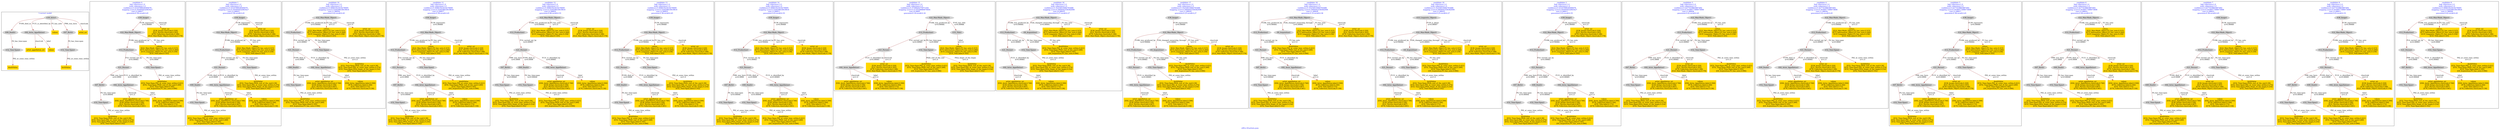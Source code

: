 digraph n0 {
fontcolor="blue"
remincross="true"
label="s09-s-18-artists.json"
subgraph cluster_0 {
label="1-correct model"
n2[style="filled",color="white",fillcolor="lightgray",label="E39_Actor1"];
n3[style="filled",color="white",fillcolor="lightgray",label="E69_Death1"];
n4[style="filled",color="white",fillcolor="lightgray",label="E82_Actor_Appellation1"];
n5[shape="plaintext",style="filled",fillcolor="gold",label="values"];
n6[style="filled",color="white",fillcolor="lightgray",label="E67_Birth1"];
n7[shape="plaintext",style="filled",fillcolor="gold",label="artist_uri"];
n8[style="filled",color="white",fillcolor="lightgray",label="E52_Time-Span1"];
n9[shape="plaintext",style="filled",fillcolor="gold",label="birthValue"];
n10[style="filled",color="white",fillcolor="lightgray",label="E52_Time-Span2"];
n11[shape="plaintext",style="filled",fillcolor="gold",label="deathValue"];
n12[shape="plaintext",style="filled",fillcolor="gold",label="artist_appellation_uri"];
n13[shape="plaintext",style="filled",fillcolor="gold",label="values"];
}
subgraph cluster_1 {
label="candidate 0\nlink coherence:1.0\nnode coherence:1.0\nconfidence:0.4316799628569479\nmapping score:0.505004432063427\ncost:12.99917\n-precision:0.38-recall:0.45"
n15[style="filled",color="white",fillcolor="lightgray",label="E12_Production1"];
n16[style="filled",color="white",fillcolor="lightgray",label="E21_Person1"];
n17[style="filled",color="white",fillcolor="lightgray",label="E52_Time-Span2"];
n18[style="filled",color="white",fillcolor="lightgray",label="E67_Birth1"];
n19[style="filled",color="white",fillcolor="lightgray",label="E82_Actor_Appellation1"];
n20[style="filled",color="white",fillcolor="lightgray",label="E22_Man-Made_Object1"];
n21[style="filled",color="white",fillcolor="lightgray",label="E38_Image1"];
n22[style="filled",color="white",fillcolor="lightgray",label="E52_Time-Span1"];
n23[shape="plaintext",style="filled",fillcolor="gold",label="birthValue\n[E52_Time-Span,P82b_end_of_the_end,0.39]\n[E52_Time-Span,P82_at_some_time_within,0.274]\n[E52_Time-Span,P82a_begin_of_the_begin,0.234]\n[E52_Time-Span,label,0.102]"];
n24[shape="plaintext",style="filled",fillcolor="gold",label="deathValue\n[E52_Time-Span,P82_at_some_time_within,0.421]\n[E52_Time-Span,P82b_end_of_the_end,0.289]\n[E52_Time-Span,label,0.195]\n[E8_Acquisition,P3_has_note,0.096]"];
n25[shape="plaintext",style="filled",fillcolor="gold",label="values\n[E22_Man-Made_Object,P3_has_note,0.315]\n[E73_Information_Object,P3_has_note,0.284]\n[E33_Linguistic_Object,P3_has_note,0.238]\n[E35_Title,label,0.163]"];
n26[shape="plaintext",style="filled",fillcolor="gold",label="artist_appellation_uri\n[E82_Actor_Appellation,classLink,0.746]\n[E38_Image,classLink,0.106]\n[E21_Person,classLink,0.087]\n[E78_Collection,classLink,0.061]"];
n27[shape="plaintext",style="filled",fillcolor="gold",label="values\n[E82_Actor_Appellation,label,0.506]\n[E78_Collection,label,0.184]\n[E35_Title,label,0.172]\n[E78_Collection,classLink,0.138]"];
n28[shape="plaintext",style="filled",fillcolor="gold",label="artist_uri\n[E38_Image,classLink,0.329]\n[E21_Person,classLink,0.305]\n[E78_Collection,classLink,0.188]\n[E22_Man-Made_Object,classLink,0.178]"];
}
subgraph cluster_2 {
label="candidate 1\nlink coherence:1.0\nnode coherence:1.0\nconfidence:0.4316799628569479\nmapping score:0.505004432063427\ncost:12.99923\n-precision:0.38-recall:0.45"
n30[style="filled",color="white",fillcolor="lightgray",label="E12_Production1"];
n31[style="filled",color="white",fillcolor="lightgray",label="E21_Person1"];
n32[style="filled",color="white",fillcolor="lightgray",label="E52_Time-Span2"];
n33[style="filled",color="white",fillcolor="lightgray",label="E69_Death1"];
n34[style="filled",color="white",fillcolor="lightgray",label="E82_Actor_Appellation1"];
n35[style="filled",color="white",fillcolor="lightgray",label="E22_Man-Made_Object1"];
n36[style="filled",color="white",fillcolor="lightgray",label="E38_Image1"];
n37[style="filled",color="white",fillcolor="lightgray",label="E52_Time-Span4"];
n38[shape="plaintext",style="filled",fillcolor="gold",label="deathValue\n[E52_Time-Span,P82_at_some_time_within,0.421]\n[E52_Time-Span,P82b_end_of_the_end,0.289]\n[E52_Time-Span,label,0.195]\n[E8_Acquisition,P3_has_note,0.096]"];
n39[shape="plaintext",style="filled",fillcolor="gold",label="values\n[E22_Man-Made_Object,P3_has_note,0.315]\n[E73_Information_Object,P3_has_note,0.284]\n[E33_Linguistic_Object,P3_has_note,0.238]\n[E35_Title,label,0.163]"];
n40[shape="plaintext",style="filled",fillcolor="gold",label="birthValue\n[E52_Time-Span,P82b_end_of_the_end,0.39]\n[E52_Time-Span,P82_at_some_time_within,0.274]\n[E52_Time-Span,P82a_begin_of_the_begin,0.234]\n[E52_Time-Span,label,0.102]"];
n41[shape="plaintext",style="filled",fillcolor="gold",label="artist_appellation_uri\n[E82_Actor_Appellation,classLink,0.746]\n[E38_Image,classLink,0.106]\n[E21_Person,classLink,0.087]\n[E78_Collection,classLink,0.061]"];
n42[shape="plaintext",style="filled",fillcolor="gold",label="values\n[E82_Actor_Appellation,label,0.506]\n[E78_Collection,label,0.184]\n[E35_Title,label,0.172]\n[E78_Collection,classLink,0.138]"];
n43[shape="plaintext",style="filled",fillcolor="gold",label="artist_uri\n[E38_Image,classLink,0.329]\n[E21_Person,classLink,0.305]\n[E78_Collection,classLink,0.188]\n[E22_Man-Made_Object,classLink,0.178]"];
}
subgraph cluster_3 {
label="candidate 10\nlink coherence:1.0\nnode coherence:1.0\nconfidence:0.40661923419278095\nmapping score:0.524428633619816\ncost:11.99934\n-precision:0.42-recall:0.45"
n45[style="filled",color="white",fillcolor="lightgray",label="E12_Production1"];
n46[style="filled",color="white",fillcolor="lightgray",label="E21_Person1"];
n47[style="filled",color="white",fillcolor="lightgray",label="E52_Time-Span2"];
n48[style="filled",color="white",fillcolor="lightgray",label="E69_Death1"];
n49[style="filled",color="white",fillcolor="lightgray",label="E82_Actor_Appellation1"];
n50[style="filled",color="white",fillcolor="lightgray",label="E22_Man-Made_Object1"];
n51[style="filled",color="white",fillcolor="lightgray",label="E52_Time-Span4"];
n52[shape="plaintext",style="filled",fillcolor="gold",label="deathValue\n[E52_Time-Span,P82_at_some_time_within,0.421]\n[E52_Time-Span,P82b_end_of_the_end,0.289]\n[E52_Time-Span,label,0.195]\n[E8_Acquisition,P3_has_note,0.096]"];
n53[shape="plaintext",style="filled",fillcolor="gold",label="values\n[E22_Man-Made_Object,P3_has_note,0.315]\n[E73_Information_Object,P3_has_note,0.284]\n[E33_Linguistic_Object,P3_has_note,0.238]\n[E35_Title,label,0.163]"];
n54[shape="plaintext",style="filled",fillcolor="gold",label="birthValue\n[E52_Time-Span,P82b_end_of_the_end,0.39]\n[E52_Time-Span,P82_at_some_time_within,0.274]\n[E52_Time-Span,P82a_begin_of_the_begin,0.234]\n[E52_Time-Span,label,0.102]"];
n55[shape="plaintext",style="filled",fillcolor="gold",label="artist_appellation_uri\n[E82_Actor_Appellation,classLink,0.746]\n[E38_Image,classLink,0.106]\n[E21_Person,classLink,0.087]\n[E78_Collection,classLink,0.061]"];
n56[shape="plaintext",style="filled",fillcolor="gold",label="artist_uri\n[E38_Image,classLink,0.329]\n[E21_Person,classLink,0.305]\n[E78_Collection,classLink,0.188]\n[E22_Man-Made_Object,classLink,0.178]"];
n57[shape="plaintext",style="filled",fillcolor="gold",label="values\n[E82_Actor_Appellation,label,0.506]\n[E78_Collection,label,0.184]\n[E35_Title,label,0.172]\n[E78_Collection,classLink,0.138]"];
}
subgraph cluster_4 {
label="candidate 11\nlink coherence:1.0\nnode coherence:1.0\nconfidence:0.40661923419278095\nmapping score:0.524428633619816\ncost:12.99917\n-precision:0.38-recall:0.45"
n59[style="filled",color="white",fillcolor="lightgray",label="E12_Production1"];
n60[style="filled",color="white",fillcolor="lightgray",label="E21_Person1"];
n61[style="filled",color="white",fillcolor="lightgray",label="E52_Time-Span2"];
n62[style="filled",color="white",fillcolor="lightgray",label="E67_Birth1"];
n63[style="filled",color="white",fillcolor="lightgray",label="E82_Actor_Appellation1"];
n64[style="filled",color="white",fillcolor="lightgray",label="E22_Man-Made_Object1"];
n65[style="filled",color="white",fillcolor="lightgray",label="E38_Image1"];
n66[style="filled",color="white",fillcolor="lightgray",label="E52_Time-Span1"];
n67[shape="plaintext",style="filled",fillcolor="gold",label="birthValue\n[E52_Time-Span,P82b_end_of_the_end,0.39]\n[E52_Time-Span,P82_at_some_time_within,0.274]\n[E52_Time-Span,P82a_begin_of_the_begin,0.234]\n[E52_Time-Span,label,0.102]"];
n68[shape="plaintext",style="filled",fillcolor="gold",label="deathValue\n[E52_Time-Span,P82_at_some_time_within,0.421]\n[E52_Time-Span,P82b_end_of_the_end,0.289]\n[E52_Time-Span,label,0.195]\n[E8_Acquisition,P3_has_note,0.096]"];
n69[shape="plaintext",style="filled",fillcolor="gold",label="values\n[E22_Man-Made_Object,P3_has_note,0.315]\n[E73_Information_Object,P3_has_note,0.284]\n[E33_Linguistic_Object,P3_has_note,0.238]\n[E35_Title,label,0.163]"];
n70[shape="plaintext",style="filled",fillcolor="gold",label="artist_appellation_uri\n[E82_Actor_Appellation,classLink,0.746]\n[E38_Image,classLink,0.106]\n[E21_Person,classLink,0.087]\n[E78_Collection,classLink,0.061]"];
n71[shape="plaintext",style="filled",fillcolor="gold",label="artist_uri\n[E38_Image,classLink,0.329]\n[E21_Person,classLink,0.305]\n[E78_Collection,classLink,0.188]\n[E22_Man-Made_Object,classLink,0.178]"];
n72[shape="plaintext",style="filled",fillcolor="gold",label="values\n[E82_Actor_Appellation,label,0.506]\n[E78_Collection,label,0.184]\n[E35_Title,label,0.172]\n[E78_Collection,classLink,0.138]"];
}
subgraph cluster_5 {
label="candidate 12\nlink coherence:1.0\nnode coherence:1.0\nconfidence:0.40661923419278095\nmapping score:0.524428633619816\ncost:12.99922\n-precision:0.46-recall:0.55"
n74[style="filled",color="white",fillcolor="lightgray",label="E12_Production1"];
n75[style="filled",color="white",fillcolor="lightgray",label="E21_Person1"];
n76[style="filled",color="white",fillcolor="lightgray",label="E67_Birth1"];
n77[style="filled",color="white",fillcolor="lightgray",label="E69_Death1"];
n78[style="filled",color="white",fillcolor="lightgray",label="E82_Actor_Appellation1"];
n79[style="filled",color="white",fillcolor="lightgray",label="E22_Man-Made_Object1"];
n80[style="filled",color="white",fillcolor="lightgray",label="E52_Time-Span1"];
n81[style="filled",color="white",fillcolor="lightgray",label="E52_Time-Span3"];
n82[shape="plaintext",style="filled",fillcolor="gold",label="birthValue\n[E52_Time-Span,P82b_end_of_the_end,0.39]\n[E52_Time-Span,P82_at_some_time_within,0.274]\n[E52_Time-Span,P82a_begin_of_the_begin,0.234]\n[E52_Time-Span,label,0.102]"];
n83[shape="plaintext",style="filled",fillcolor="gold",label="values\n[E22_Man-Made_Object,P3_has_note,0.315]\n[E73_Information_Object,P3_has_note,0.284]\n[E33_Linguistic_Object,P3_has_note,0.238]\n[E35_Title,label,0.163]"];
n84[shape="plaintext",style="filled",fillcolor="gold",label="artist_appellation_uri\n[E82_Actor_Appellation,classLink,0.746]\n[E38_Image,classLink,0.106]\n[E21_Person,classLink,0.087]\n[E78_Collection,classLink,0.061]"];
n85[shape="plaintext",style="filled",fillcolor="gold",label="artist_uri\n[E38_Image,classLink,0.329]\n[E21_Person,classLink,0.305]\n[E78_Collection,classLink,0.188]\n[E22_Man-Made_Object,classLink,0.178]"];
n86[shape="plaintext",style="filled",fillcolor="gold",label="values\n[E82_Actor_Appellation,label,0.506]\n[E78_Collection,label,0.184]\n[E35_Title,label,0.172]\n[E78_Collection,classLink,0.138]"];
n87[shape="plaintext",style="filled",fillcolor="gold",label="deathValue\n[E52_Time-Span,P82_at_some_time_within,0.421]\n[E52_Time-Span,P82b_end_of_the_end,0.289]\n[E52_Time-Span,label,0.195]\n[E8_Acquisition,P3_has_note,0.096]"];
}
subgraph cluster_6 {
label="candidate 13\nlink coherence:1.0\nnode coherence:1.0\nconfidence:0.40661923419278095\nmapping score:0.524428633619816\ncost:12.99923\n-precision:0.38-recall:0.45"
n89[style="filled",color="white",fillcolor="lightgray",label="E12_Production1"];
n90[style="filled",color="white",fillcolor="lightgray",label="E21_Person1"];
n91[style="filled",color="white",fillcolor="lightgray",label="E52_Time-Span2"];
n92[style="filled",color="white",fillcolor="lightgray",label="E69_Death1"];
n93[style="filled",color="white",fillcolor="lightgray",label="E82_Actor_Appellation1"];
n94[style="filled",color="white",fillcolor="lightgray",label="E22_Man-Made_Object1"];
n95[style="filled",color="white",fillcolor="lightgray",label="E38_Image1"];
n96[style="filled",color="white",fillcolor="lightgray",label="E52_Time-Span4"];
n97[shape="plaintext",style="filled",fillcolor="gold",label="deathValue\n[E52_Time-Span,P82_at_some_time_within,0.421]\n[E52_Time-Span,P82b_end_of_the_end,0.289]\n[E52_Time-Span,label,0.195]\n[E8_Acquisition,P3_has_note,0.096]"];
n98[shape="plaintext",style="filled",fillcolor="gold",label="values\n[E22_Man-Made_Object,P3_has_note,0.315]\n[E73_Information_Object,P3_has_note,0.284]\n[E33_Linguistic_Object,P3_has_note,0.238]\n[E35_Title,label,0.163]"];
n99[shape="plaintext",style="filled",fillcolor="gold",label="birthValue\n[E52_Time-Span,P82b_end_of_the_end,0.39]\n[E52_Time-Span,P82_at_some_time_within,0.274]\n[E52_Time-Span,P82a_begin_of_the_begin,0.234]\n[E52_Time-Span,label,0.102]"];
n100[shape="plaintext",style="filled",fillcolor="gold",label="artist_appellation_uri\n[E82_Actor_Appellation,classLink,0.746]\n[E38_Image,classLink,0.106]\n[E21_Person,classLink,0.087]\n[E78_Collection,classLink,0.061]"];
n101[shape="plaintext",style="filled",fillcolor="gold",label="artist_uri\n[E38_Image,classLink,0.329]\n[E21_Person,classLink,0.305]\n[E78_Collection,classLink,0.188]\n[E22_Man-Made_Object,classLink,0.178]"];
n102[shape="plaintext",style="filled",fillcolor="gold",label="values\n[E82_Actor_Appellation,label,0.506]\n[E78_Collection,label,0.184]\n[E35_Title,label,0.172]\n[E78_Collection,classLink,0.138]"];
}
subgraph cluster_7 {
label="candidate 14\nlink coherence:1.0\nnode coherence:1.0\nconfidence:0.40661923419278095\nmapping score:0.524428633619816\ncost:13.99911\n-precision:0.43-recall:0.55"
n104[style="filled",color="white",fillcolor="lightgray",label="E12_Production1"];
n105[style="filled",color="white",fillcolor="lightgray",label="E21_Person1"];
n106[style="filled",color="white",fillcolor="lightgray",label="E67_Birth1"];
n107[style="filled",color="white",fillcolor="lightgray",label="E69_Death1"];
n108[style="filled",color="white",fillcolor="lightgray",label="E82_Actor_Appellation1"];
n109[style="filled",color="white",fillcolor="lightgray",label="E22_Man-Made_Object1"];
n110[style="filled",color="white",fillcolor="lightgray",label="E38_Image1"];
n111[style="filled",color="white",fillcolor="lightgray",label="E52_Time-Span1"];
n112[style="filled",color="white",fillcolor="lightgray",label="E52_Time-Span3"];
n113[shape="plaintext",style="filled",fillcolor="gold",label="birthValue\n[E52_Time-Span,P82b_end_of_the_end,0.39]\n[E52_Time-Span,P82_at_some_time_within,0.274]\n[E52_Time-Span,P82a_begin_of_the_begin,0.234]\n[E52_Time-Span,label,0.102]"];
n114[shape="plaintext",style="filled",fillcolor="gold",label="values\n[E22_Man-Made_Object,P3_has_note,0.315]\n[E73_Information_Object,P3_has_note,0.284]\n[E33_Linguistic_Object,P3_has_note,0.238]\n[E35_Title,label,0.163]"];
n115[shape="plaintext",style="filled",fillcolor="gold",label="artist_appellation_uri\n[E82_Actor_Appellation,classLink,0.746]\n[E38_Image,classLink,0.106]\n[E21_Person,classLink,0.087]\n[E78_Collection,classLink,0.061]"];
n116[shape="plaintext",style="filled",fillcolor="gold",label="artist_uri\n[E38_Image,classLink,0.329]\n[E21_Person,classLink,0.305]\n[E78_Collection,classLink,0.188]\n[E22_Man-Made_Object,classLink,0.178]"];
n117[shape="plaintext",style="filled",fillcolor="gold",label="values\n[E82_Actor_Appellation,label,0.506]\n[E78_Collection,label,0.184]\n[E35_Title,label,0.172]\n[E78_Collection,classLink,0.138]"];
n118[shape="plaintext",style="filled",fillcolor="gold",label="deathValue\n[E52_Time-Span,P82_at_some_time_within,0.421]\n[E52_Time-Span,P82b_end_of_the_end,0.289]\n[E52_Time-Span,label,0.195]\n[E8_Acquisition,P3_has_note,0.096]"];
}
subgraph cluster_8 {
label="candidate 15\nlink coherence:1.0\nnode coherence:1.0\nconfidence:0.3739920275971544\nmapping score:0.5135528980879404\ncost:10.9993\n-precision:0.18-recall:0.18"
n120[style="filled",color="white",fillcolor="lightgray",label="E12_Production1"];
n121[style="filled",color="white",fillcolor="lightgray",label="E21_Person1"];
n122[style="filled",color="white",fillcolor="lightgray",label="E52_Time-Span2"];
n123[style="filled",color="white",fillcolor="lightgray",label="E82_Actor_Appellation1"];
n124[style="filled",color="white",fillcolor="lightgray",label="E22_Man-Made_Object1"];
n125[style="filled",color="white",fillcolor="lightgray",label="E35_Title1"];
n126[shape="plaintext",style="filled",fillcolor="gold",label="deathValue\n[E52_Time-Span,P82_at_some_time_within,0.421]\n[E52_Time-Span,P82b_end_of_the_end,0.289]\n[E52_Time-Span,label,0.195]\n[E8_Acquisition,P3_has_note,0.096]"];
n127[shape="plaintext",style="filled",fillcolor="gold",label="artist_appellation_uri\n[E82_Actor_Appellation,classLink,0.746]\n[E38_Image,classLink,0.106]\n[E21_Person,classLink,0.087]\n[E78_Collection,classLink,0.061]"];
n128[shape="plaintext",style="filled",fillcolor="gold",label="artist_uri\n[E38_Image,classLink,0.329]\n[E21_Person,classLink,0.305]\n[E78_Collection,classLink,0.188]\n[E22_Man-Made_Object,classLink,0.178]"];
n129[shape="plaintext",style="filled",fillcolor="gold",label="values\n[E22_Man-Made_Object,P3_has_note,0.315]\n[E73_Information_Object,P3_has_note,0.284]\n[E33_Linguistic_Object,P3_has_note,0.238]\n[E35_Title,label,0.163]"];
n130[shape="plaintext",style="filled",fillcolor="gold",label="values\n[E82_Actor_Appellation,label,0.506]\n[E78_Collection,label,0.184]\n[E35_Title,label,0.172]\n[E78_Collection,classLink,0.138]"];
n131[shape="plaintext",style="filled",fillcolor="gold",label="birthValue\n[E52_Time-Span,P82b_end_of_the_end,0.39]\n[E52_Time-Span,P82_at_some_time_within,0.274]\n[E52_Time-Span,P82a_begin_of_the_begin,0.234]\n[E52_Time-Span,label,0.102]"];
}
subgraph cluster_9 {
label="candidate 16\nlink coherence:1.0\nnode coherence:1.0\nconfidence:0.35254610084793486\nmapping score:0.5064042558382006\ncost:10.99935\n-precision:0.27-recall:0.27"
n133[style="filled",color="white",fillcolor="lightgray",label="E12_Production1"];
n134[style="filled",color="white",fillcolor="lightgray",label="E21_Person1"];
n135[style="filled",color="white",fillcolor="lightgray",label="E52_Time-Span2"];
n136[style="filled",color="white",fillcolor="lightgray",label="E82_Actor_Appellation1"];
n137[style="filled",color="white",fillcolor="lightgray",label="E22_Man-Made_Object1"];
n138[style="filled",color="white",fillcolor="lightgray",label="E8_Acquisition1"];
n139[shape="plaintext",style="filled",fillcolor="gold",label="values\n[E22_Man-Made_Object,P3_has_note,0.315]\n[E73_Information_Object,P3_has_note,0.284]\n[E33_Linguistic_Object,P3_has_note,0.238]\n[E35_Title,label,0.163]"];
n140[shape="plaintext",style="filled",fillcolor="gold",label="birthValue\n[E52_Time-Span,P82b_end_of_the_end,0.39]\n[E52_Time-Span,P82_at_some_time_within,0.274]\n[E52_Time-Span,P82a_begin_of_the_begin,0.234]\n[E52_Time-Span,label,0.102]"];
n141[shape="plaintext",style="filled",fillcolor="gold",label="artist_appellation_uri\n[E82_Actor_Appellation,classLink,0.746]\n[E38_Image,classLink,0.106]\n[E21_Person,classLink,0.087]\n[E78_Collection,classLink,0.061]"];
n142[shape="plaintext",style="filled",fillcolor="gold",label="artist_uri\n[E38_Image,classLink,0.329]\n[E21_Person,classLink,0.305]\n[E78_Collection,classLink,0.188]\n[E22_Man-Made_Object,classLink,0.178]"];
n143[shape="plaintext",style="filled",fillcolor="gold",label="values\n[E82_Actor_Appellation,label,0.506]\n[E78_Collection,label,0.184]\n[E35_Title,label,0.172]\n[E78_Collection,classLink,0.138]"];
n144[shape="plaintext",style="filled",fillcolor="gold",label="deathValue\n[E52_Time-Span,P82_at_some_time_within,0.421]\n[E52_Time-Span,P82b_end_of_the_end,0.289]\n[E52_Time-Span,label,0.195]\n[E8_Acquisition,P3_has_note,0.096]"];
}
subgraph cluster_10 {
label="candidate 17\nlink coherence:1.0\nnode coherence:1.0\nconfidence:0.35254610084793486\nmapping score:0.5064042558382006\ncost:11.99924\n-precision:0.25-recall:0.27"
n146[style="filled",color="white",fillcolor="lightgray",label="E12_Production1"];
n147[style="filled",color="white",fillcolor="lightgray",label="E21_Person1"];
n148[style="filled",color="white",fillcolor="lightgray",label="E52_Time-Span2"];
n149[style="filled",color="white",fillcolor="lightgray",label="E82_Actor_Appellation1"];
n150[style="filled",color="white",fillcolor="lightgray",label="E22_Man-Made_Object1"];
n151[style="filled",color="white",fillcolor="lightgray",label="E8_Acquisition1"];
n152[style="filled",color="white",fillcolor="lightgray",label="E38_Image1"];
n153[shape="plaintext",style="filled",fillcolor="gold",label="values\n[E22_Man-Made_Object,P3_has_note,0.315]\n[E73_Information_Object,P3_has_note,0.284]\n[E33_Linguistic_Object,P3_has_note,0.238]\n[E35_Title,label,0.163]"];
n154[shape="plaintext",style="filled",fillcolor="gold",label="birthValue\n[E52_Time-Span,P82b_end_of_the_end,0.39]\n[E52_Time-Span,P82_at_some_time_within,0.274]\n[E52_Time-Span,P82a_begin_of_the_begin,0.234]\n[E52_Time-Span,label,0.102]"];
n155[shape="plaintext",style="filled",fillcolor="gold",label="artist_appellation_uri\n[E82_Actor_Appellation,classLink,0.746]\n[E38_Image,classLink,0.106]\n[E21_Person,classLink,0.087]\n[E78_Collection,classLink,0.061]"];
n156[shape="plaintext",style="filled",fillcolor="gold",label="artist_uri\n[E38_Image,classLink,0.329]\n[E21_Person,classLink,0.305]\n[E78_Collection,classLink,0.188]\n[E22_Man-Made_Object,classLink,0.178]"];
n157[shape="plaintext",style="filled",fillcolor="gold",label="values\n[E82_Actor_Appellation,label,0.506]\n[E78_Collection,label,0.184]\n[E35_Title,label,0.172]\n[E78_Collection,classLink,0.138]"];
n158[shape="plaintext",style="filled",fillcolor="gold",label="deathValue\n[E52_Time-Span,P82_at_some_time_within,0.421]\n[E52_Time-Span,P82b_end_of_the_end,0.289]\n[E52_Time-Span,label,0.195]\n[E8_Acquisition,P3_has_note,0.096]"];
}
subgraph cluster_11 {
label="candidate 18\nlink coherence:1.0\nnode coherence:1.0\nconfidence:0.35254610084793486\nmapping score:0.5064042558382006\ncost:11.99929\n-precision:0.33-recall:0.36"
n160[style="filled",color="white",fillcolor="lightgray",label="E12_Production1"];
n161[style="filled",color="white",fillcolor="lightgray",label="E21_Person1"];
n162[style="filled",color="white",fillcolor="lightgray",label="E67_Birth1"];
n163[style="filled",color="white",fillcolor="lightgray",label="E82_Actor_Appellation1"];
n164[style="filled",color="white",fillcolor="lightgray",label="E22_Man-Made_Object1"];
n165[style="filled",color="white",fillcolor="lightgray",label="E8_Acquisition1"];
n166[style="filled",color="white",fillcolor="lightgray",label="E52_Time-Span1"];
n167[shape="plaintext",style="filled",fillcolor="gold",label="birthValue\n[E52_Time-Span,P82b_end_of_the_end,0.39]\n[E52_Time-Span,P82_at_some_time_within,0.274]\n[E52_Time-Span,P82a_begin_of_the_begin,0.234]\n[E52_Time-Span,label,0.102]"];
n168[shape="plaintext",style="filled",fillcolor="gold",label="values\n[E22_Man-Made_Object,P3_has_note,0.315]\n[E73_Information_Object,P3_has_note,0.284]\n[E33_Linguistic_Object,P3_has_note,0.238]\n[E35_Title,label,0.163]"];
n169[shape="plaintext",style="filled",fillcolor="gold",label="artist_appellation_uri\n[E82_Actor_Appellation,classLink,0.746]\n[E38_Image,classLink,0.106]\n[E21_Person,classLink,0.087]\n[E78_Collection,classLink,0.061]"];
n170[shape="plaintext",style="filled",fillcolor="gold",label="artist_uri\n[E38_Image,classLink,0.329]\n[E21_Person,classLink,0.305]\n[E78_Collection,classLink,0.188]\n[E22_Man-Made_Object,classLink,0.178]"];
n171[shape="plaintext",style="filled",fillcolor="gold",label="values\n[E82_Actor_Appellation,label,0.506]\n[E78_Collection,label,0.184]\n[E35_Title,label,0.172]\n[E78_Collection,classLink,0.138]"];
n172[shape="plaintext",style="filled",fillcolor="gold",label="deathValue\n[E52_Time-Span,P82_at_some_time_within,0.421]\n[E52_Time-Span,P82b_end_of_the_end,0.289]\n[E52_Time-Span,label,0.195]\n[E8_Acquisition,P3_has_note,0.096]"];
}
subgraph cluster_12 {
label="candidate 19\nlink coherence:1.0\nnode coherence:1.0\nconfidence:0.35254610084793486\nmapping score:0.5064042558382006\ncost:11.99932\n-precision:0.25-recall:0.27"
n174[style="filled",color="white",fillcolor="lightgray",label="E12_Production1"];
n175[style="filled",color="white",fillcolor="lightgray",label="E21_Person1"];
n176[style="filled",color="white",fillcolor="lightgray",label="E52_Time-Span2"];
n177[style="filled",color="white",fillcolor="lightgray",label="E82_Actor_Appellation1"];
n178[style="filled",color="white",fillcolor="lightgray",label="E22_Man-Made_Object1"];
n179[style="filled",color="white",fillcolor="lightgray",label="E8_Acquisition1"];
n180[style="filled",color="white",fillcolor="lightgray",label="E33_Linguistic_Object2"];
n181[shape="plaintext",style="filled",fillcolor="gold",label="values\n[E22_Man-Made_Object,P3_has_note,0.315]\n[E73_Information_Object,P3_has_note,0.284]\n[E33_Linguistic_Object,P3_has_note,0.238]\n[E35_Title,label,0.163]"];
n182[shape="plaintext",style="filled",fillcolor="gold",label="birthValue\n[E52_Time-Span,P82b_end_of_the_end,0.39]\n[E52_Time-Span,P82_at_some_time_within,0.274]\n[E52_Time-Span,P82a_begin_of_the_begin,0.234]\n[E52_Time-Span,label,0.102]"];
n183[shape="plaintext",style="filled",fillcolor="gold",label="artist_appellation_uri\n[E82_Actor_Appellation,classLink,0.746]\n[E38_Image,classLink,0.106]\n[E21_Person,classLink,0.087]\n[E78_Collection,classLink,0.061]"];
n184[shape="plaintext",style="filled",fillcolor="gold",label="artist_uri\n[E38_Image,classLink,0.329]\n[E21_Person,classLink,0.305]\n[E78_Collection,classLink,0.188]\n[E22_Man-Made_Object,classLink,0.178]"];
n185[shape="plaintext",style="filled",fillcolor="gold",label="values\n[E82_Actor_Appellation,label,0.506]\n[E78_Collection,label,0.184]\n[E35_Title,label,0.172]\n[E78_Collection,classLink,0.138]"];
n186[shape="plaintext",style="filled",fillcolor="gold",label="deathValue\n[E52_Time-Span,P82_at_some_time_within,0.421]\n[E52_Time-Span,P82b_end_of_the_end,0.289]\n[E52_Time-Span,label,0.195]\n[E8_Acquisition,P3_has_note,0.096]"];
}
subgraph cluster_13 {
label="candidate 2\nlink coherence:1.0\nnode coherence:1.0\nconfidence:0.4316799628569479\nmapping score:0.505004432063427\ncost:13.99911\n-precision:0.43-recall:0.55"
n188[style="filled",color="white",fillcolor="lightgray",label="E12_Production1"];
n189[style="filled",color="white",fillcolor="lightgray",label="E21_Person1"];
n190[style="filled",color="white",fillcolor="lightgray",label="E67_Birth1"];
n191[style="filled",color="white",fillcolor="lightgray",label="E69_Death1"];
n192[style="filled",color="white",fillcolor="lightgray",label="E82_Actor_Appellation1"];
n193[style="filled",color="white",fillcolor="lightgray",label="E22_Man-Made_Object1"];
n194[style="filled",color="white",fillcolor="lightgray",label="E38_Image1"];
n195[style="filled",color="white",fillcolor="lightgray",label="E52_Time-Span1"];
n196[style="filled",color="white",fillcolor="lightgray",label="E52_Time-Span3"];
n197[shape="plaintext",style="filled",fillcolor="gold",label="birthValue\n[E52_Time-Span,P82b_end_of_the_end,0.39]\n[E52_Time-Span,P82_at_some_time_within,0.274]\n[E52_Time-Span,P82a_begin_of_the_begin,0.234]\n[E52_Time-Span,label,0.102]"];
n198[shape="plaintext",style="filled",fillcolor="gold",label="values\n[E22_Man-Made_Object,P3_has_note,0.315]\n[E73_Information_Object,P3_has_note,0.284]\n[E33_Linguistic_Object,P3_has_note,0.238]\n[E35_Title,label,0.163]"];
n199[shape="plaintext",style="filled",fillcolor="gold",label="artist_appellation_uri\n[E82_Actor_Appellation,classLink,0.746]\n[E38_Image,classLink,0.106]\n[E21_Person,classLink,0.087]\n[E78_Collection,classLink,0.061]"];
n200[shape="plaintext",style="filled",fillcolor="gold",label="values\n[E82_Actor_Appellation,label,0.506]\n[E78_Collection,label,0.184]\n[E35_Title,label,0.172]\n[E78_Collection,classLink,0.138]"];
n201[shape="plaintext",style="filled",fillcolor="gold",label="artist_uri\n[E38_Image,classLink,0.329]\n[E21_Person,classLink,0.305]\n[E78_Collection,classLink,0.188]\n[E22_Man-Made_Object,classLink,0.178]"];
n202[shape="plaintext",style="filled",fillcolor="gold",label="deathValue\n[E52_Time-Span,P82_at_some_time_within,0.421]\n[E52_Time-Span,P82b_end_of_the_end,0.289]\n[E52_Time-Span,label,0.195]\n[E8_Acquisition,P3_has_note,0.096]"];
}
subgraph cluster_14 {
label="candidate 3\nlink coherence:1.0\nnode coherence:1.0\nconfidence:0.4277418863887492\nmapping score:0.5036917399073608\ncost:11.99928\n-precision:0.42-recall:0.45"
n204[style="filled",color="white",fillcolor="lightgray",label="E12_Production1"];
n205[style="filled",color="white",fillcolor="lightgray",label="E21_Person1"];
n206[style="filled",color="white",fillcolor="lightgray",label="E52_Time-Span2"];
n207[style="filled",color="white",fillcolor="lightgray",label="E67_Birth1"];
n208[style="filled",color="white",fillcolor="lightgray",label="E82_Actor_Appellation1"];
n209[style="filled",color="white",fillcolor="lightgray",label="E22_Man-Made_Object1"];
n210[style="filled",color="white",fillcolor="lightgray",label="E52_Time-Span1"];
n211[shape="plaintext",style="filled",fillcolor="gold",label="birthValue\n[E52_Time-Span,P82b_end_of_the_end,0.39]\n[E52_Time-Span,P82_at_some_time_within,0.274]\n[E52_Time-Span,P82a_begin_of_the_begin,0.234]\n[E52_Time-Span,label,0.102]"];
n212[shape="plaintext",style="filled",fillcolor="gold",label="deathValue\n[E52_Time-Span,P82_at_some_time_within,0.421]\n[E52_Time-Span,P82b_end_of_the_end,0.289]\n[E52_Time-Span,label,0.195]\n[E8_Acquisition,P3_has_note,0.096]"];
n213[shape="plaintext",style="filled",fillcolor="gold",label="values\n[E22_Man-Made_Object,P3_has_note,0.315]\n[E73_Information_Object,P3_has_note,0.284]\n[E33_Linguistic_Object,P3_has_note,0.238]\n[E35_Title,label,0.163]"];
n214[shape="plaintext",style="filled",fillcolor="gold",label="artist_appellation_uri\n[E82_Actor_Appellation,classLink,0.746]\n[E38_Image,classLink,0.106]\n[E21_Person,classLink,0.087]\n[E78_Collection,classLink,0.061]"];
n215[shape="plaintext",style="filled",fillcolor="gold",label="artist_uri\n[E38_Image,classLink,0.329]\n[E21_Person,classLink,0.305]\n[E78_Collection,classLink,0.188]\n[E22_Man-Made_Object,classLink,0.178]"];
n216[shape="plaintext",style="filled",fillcolor="gold",label="values\n[E82_Actor_Appellation,label,0.506]\n[E78_Collection,label,0.184]\n[E35_Title,label,0.172]\n[E78_Collection,classLink,0.138]"];
}
subgraph cluster_15 {
label="candidate 4\nlink coherence:1.0\nnode coherence:1.0\nconfidence:0.4277418863887492\nmapping score:0.5036917399073608\ncost:11.99934\n-precision:0.42-recall:0.45"
n218[style="filled",color="white",fillcolor="lightgray",label="E12_Production1"];
n219[style="filled",color="white",fillcolor="lightgray",label="E21_Person1"];
n220[style="filled",color="white",fillcolor="lightgray",label="E52_Time-Span2"];
n221[style="filled",color="white",fillcolor="lightgray",label="E69_Death1"];
n222[style="filled",color="white",fillcolor="lightgray",label="E82_Actor_Appellation1"];
n223[style="filled",color="white",fillcolor="lightgray",label="E22_Man-Made_Object1"];
n224[style="filled",color="white",fillcolor="lightgray",label="E52_Time-Span4"];
n225[shape="plaintext",style="filled",fillcolor="gold",label="deathValue\n[E52_Time-Span,P82_at_some_time_within,0.421]\n[E52_Time-Span,P82b_end_of_the_end,0.289]\n[E52_Time-Span,label,0.195]\n[E8_Acquisition,P3_has_note,0.096]"];
n226[shape="plaintext",style="filled",fillcolor="gold",label="values\n[E22_Man-Made_Object,P3_has_note,0.315]\n[E73_Information_Object,P3_has_note,0.284]\n[E33_Linguistic_Object,P3_has_note,0.238]\n[E35_Title,label,0.163]"];
n227[shape="plaintext",style="filled",fillcolor="gold",label="birthValue\n[E52_Time-Span,P82b_end_of_the_end,0.39]\n[E52_Time-Span,P82_at_some_time_within,0.274]\n[E52_Time-Span,P82a_begin_of_the_begin,0.234]\n[E52_Time-Span,label,0.102]"];
n228[shape="plaintext",style="filled",fillcolor="gold",label="artist_appellation_uri\n[E82_Actor_Appellation,classLink,0.746]\n[E38_Image,classLink,0.106]\n[E21_Person,classLink,0.087]\n[E78_Collection,classLink,0.061]"];
n229[shape="plaintext",style="filled",fillcolor="gold",label="artist_uri\n[E38_Image,classLink,0.329]\n[E21_Person,classLink,0.305]\n[E78_Collection,classLink,0.188]\n[E22_Man-Made_Object,classLink,0.178]"];
n230[shape="plaintext",style="filled",fillcolor="gold",label="values\n[E82_Actor_Appellation,label,0.506]\n[E78_Collection,label,0.184]\n[E35_Title,label,0.172]\n[E78_Collection,classLink,0.138]"];
}
subgraph cluster_16 {
label="candidate 5\nlink coherence:1.0\nnode coherence:1.0\nconfidence:0.4277418863887492\nmapping score:0.5036917399073608\ncost:12.99917\n-precision:0.38-recall:0.45"
n232[style="filled",color="white",fillcolor="lightgray",label="E12_Production1"];
n233[style="filled",color="white",fillcolor="lightgray",label="E21_Person1"];
n234[style="filled",color="white",fillcolor="lightgray",label="E52_Time-Span2"];
n235[style="filled",color="white",fillcolor="lightgray",label="E67_Birth1"];
n236[style="filled",color="white",fillcolor="lightgray",label="E82_Actor_Appellation1"];
n237[style="filled",color="white",fillcolor="lightgray",label="E22_Man-Made_Object1"];
n238[style="filled",color="white",fillcolor="lightgray",label="E38_Image1"];
n239[style="filled",color="white",fillcolor="lightgray",label="E52_Time-Span1"];
n240[shape="plaintext",style="filled",fillcolor="gold",label="birthValue\n[E52_Time-Span,P82b_end_of_the_end,0.39]\n[E52_Time-Span,P82_at_some_time_within,0.274]\n[E52_Time-Span,P82a_begin_of_the_begin,0.234]\n[E52_Time-Span,label,0.102]"];
n241[shape="plaintext",style="filled",fillcolor="gold",label="deathValue\n[E52_Time-Span,P82_at_some_time_within,0.421]\n[E52_Time-Span,P82b_end_of_the_end,0.289]\n[E52_Time-Span,label,0.195]\n[E8_Acquisition,P3_has_note,0.096]"];
n242[shape="plaintext",style="filled",fillcolor="gold",label="values\n[E22_Man-Made_Object,P3_has_note,0.315]\n[E73_Information_Object,P3_has_note,0.284]\n[E33_Linguistic_Object,P3_has_note,0.238]\n[E35_Title,label,0.163]"];
n243[shape="plaintext",style="filled",fillcolor="gold",label="artist_appellation_uri\n[E82_Actor_Appellation,classLink,0.746]\n[E38_Image,classLink,0.106]\n[E21_Person,classLink,0.087]\n[E78_Collection,classLink,0.061]"];
n244[shape="plaintext",style="filled",fillcolor="gold",label="artist_uri\n[E38_Image,classLink,0.329]\n[E21_Person,classLink,0.305]\n[E78_Collection,classLink,0.188]\n[E22_Man-Made_Object,classLink,0.178]"];
n245[shape="plaintext",style="filled",fillcolor="gold",label="values\n[E82_Actor_Appellation,label,0.506]\n[E78_Collection,label,0.184]\n[E35_Title,label,0.172]\n[E78_Collection,classLink,0.138]"];
}
subgraph cluster_17 {
label="candidate 6\nlink coherence:1.0\nnode coherence:1.0\nconfidence:0.4277418863887492\nmapping score:0.5036917399073608\ncost:12.99922\n-precision:0.46-recall:0.55"
n247[style="filled",color="white",fillcolor="lightgray",label="E12_Production1"];
n248[style="filled",color="white",fillcolor="lightgray",label="E21_Person1"];
n249[style="filled",color="white",fillcolor="lightgray",label="E67_Birth1"];
n250[style="filled",color="white",fillcolor="lightgray",label="E69_Death1"];
n251[style="filled",color="white",fillcolor="lightgray",label="E82_Actor_Appellation1"];
n252[style="filled",color="white",fillcolor="lightgray",label="E22_Man-Made_Object1"];
n253[style="filled",color="white",fillcolor="lightgray",label="E52_Time-Span1"];
n254[style="filled",color="white",fillcolor="lightgray",label="E52_Time-Span3"];
n255[shape="plaintext",style="filled",fillcolor="gold",label="birthValue\n[E52_Time-Span,P82b_end_of_the_end,0.39]\n[E52_Time-Span,P82_at_some_time_within,0.274]\n[E52_Time-Span,P82a_begin_of_the_begin,0.234]\n[E52_Time-Span,label,0.102]"];
n256[shape="plaintext",style="filled",fillcolor="gold",label="values\n[E22_Man-Made_Object,P3_has_note,0.315]\n[E73_Information_Object,P3_has_note,0.284]\n[E33_Linguistic_Object,P3_has_note,0.238]\n[E35_Title,label,0.163]"];
n257[shape="plaintext",style="filled",fillcolor="gold",label="artist_appellation_uri\n[E82_Actor_Appellation,classLink,0.746]\n[E38_Image,classLink,0.106]\n[E21_Person,classLink,0.087]\n[E78_Collection,classLink,0.061]"];
n258[shape="plaintext",style="filled",fillcolor="gold",label="artist_uri\n[E38_Image,classLink,0.329]\n[E21_Person,classLink,0.305]\n[E78_Collection,classLink,0.188]\n[E22_Man-Made_Object,classLink,0.178]"];
n259[shape="plaintext",style="filled",fillcolor="gold",label="values\n[E82_Actor_Appellation,label,0.506]\n[E78_Collection,label,0.184]\n[E35_Title,label,0.172]\n[E78_Collection,classLink,0.138]"];
n260[shape="plaintext",style="filled",fillcolor="gold",label="deathValue\n[E52_Time-Span,P82_at_some_time_within,0.421]\n[E52_Time-Span,P82b_end_of_the_end,0.289]\n[E52_Time-Span,label,0.195]\n[E8_Acquisition,P3_has_note,0.096]"];
}
subgraph cluster_18 {
label="candidate 7\nlink coherence:1.0\nnode coherence:1.0\nconfidence:0.4277418863887492\nmapping score:0.5036917399073608\ncost:12.99923\n-precision:0.38-recall:0.45"
n262[style="filled",color="white",fillcolor="lightgray",label="E12_Production1"];
n263[style="filled",color="white",fillcolor="lightgray",label="E21_Person1"];
n264[style="filled",color="white",fillcolor="lightgray",label="E52_Time-Span2"];
n265[style="filled",color="white",fillcolor="lightgray",label="E69_Death1"];
n266[style="filled",color="white",fillcolor="lightgray",label="E82_Actor_Appellation1"];
n267[style="filled",color="white",fillcolor="lightgray",label="E22_Man-Made_Object1"];
n268[style="filled",color="white",fillcolor="lightgray",label="E38_Image1"];
n269[style="filled",color="white",fillcolor="lightgray",label="E52_Time-Span4"];
n270[shape="plaintext",style="filled",fillcolor="gold",label="deathValue\n[E52_Time-Span,P82_at_some_time_within,0.421]\n[E52_Time-Span,P82b_end_of_the_end,0.289]\n[E52_Time-Span,label,0.195]\n[E8_Acquisition,P3_has_note,0.096]"];
n271[shape="plaintext",style="filled",fillcolor="gold",label="values\n[E22_Man-Made_Object,P3_has_note,0.315]\n[E73_Information_Object,P3_has_note,0.284]\n[E33_Linguistic_Object,P3_has_note,0.238]\n[E35_Title,label,0.163]"];
n272[shape="plaintext",style="filled",fillcolor="gold",label="birthValue\n[E52_Time-Span,P82b_end_of_the_end,0.39]\n[E52_Time-Span,P82_at_some_time_within,0.274]\n[E52_Time-Span,P82a_begin_of_the_begin,0.234]\n[E52_Time-Span,label,0.102]"];
n273[shape="plaintext",style="filled",fillcolor="gold",label="artist_appellation_uri\n[E82_Actor_Appellation,classLink,0.746]\n[E38_Image,classLink,0.106]\n[E21_Person,classLink,0.087]\n[E78_Collection,classLink,0.061]"];
n274[shape="plaintext",style="filled",fillcolor="gold",label="artist_uri\n[E38_Image,classLink,0.329]\n[E21_Person,classLink,0.305]\n[E78_Collection,classLink,0.188]\n[E22_Man-Made_Object,classLink,0.178]"];
n275[shape="plaintext",style="filled",fillcolor="gold",label="values\n[E82_Actor_Appellation,label,0.506]\n[E78_Collection,label,0.184]\n[E35_Title,label,0.172]\n[E78_Collection,classLink,0.138]"];
}
subgraph cluster_19 {
label="candidate 8\nlink coherence:1.0\nnode coherence:1.0\nconfidence:0.4277418863887492\nmapping score:0.5036917399073608\ncost:13.99911\n-precision:0.43-recall:0.55"
n277[style="filled",color="white",fillcolor="lightgray",label="E12_Production1"];
n278[style="filled",color="white",fillcolor="lightgray",label="E21_Person1"];
n279[style="filled",color="white",fillcolor="lightgray",label="E67_Birth1"];
n280[style="filled",color="white",fillcolor="lightgray",label="E69_Death1"];
n281[style="filled",color="white",fillcolor="lightgray",label="E82_Actor_Appellation1"];
n282[style="filled",color="white",fillcolor="lightgray",label="E22_Man-Made_Object1"];
n283[style="filled",color="white",fillcolor="lightgray",label="E38_Image1"];
n284[style="filled",color="white",fillcolor="lightgray",label="E52_Time-Span1"];
n285[style="filled",color="white",fillcolor="lightgray",label="E52_Time-Span3"];
n286[shape="plaintext",style="filled",fillcolor="gold",label="birthValue\n[E52_Time-Span,P82b_end_of_the_end,0.39]\n[E52_Time-Span,P82_at_some_time_within,0.274]\n[E52_Time-Span,P82a_begin_of_the_begin,0.234]\n[E52_Time-Span,label,0.102]"];
n287[shape="plaintext",style="filled",fillcolor="gold",label="values\n[E22_Man-Made_Object,P3_has_note,0.315]\n[E73_Information_Object,P3_has_note,0.284]\n[E33_Linguistic_Object,P3_has_note,0.238]\n[E35_Title,label,0.163]"];
n288[shape="plaintext",style="filled",fillcolor="gold",label="artist_appellation_uri\n[E82_Actor_Appellation,classLink,0.746]\n[E38_Image,classLink,0.106]\n[E21_Person,classLink,0.087]\n[E78_Collection,classLink,0.061]"];
n289[shape="plaintext",style="filled",fillcolor="gold",label="artist_uri\n[E38_Image,classLink,0.329]\n[E21_Person,classLink,0.305]\n[E78_Collection,classLink,0.188]\n[E22_Man-Made_Object,classLink,0.178]"];
n290[shape="plaintext",style="filled",fillcolor="gold",label="values\n[E82_Actor_Appellation,label,0.506]\n[E78_Collection,label,0.184]\n[E35_Title,label,0.172]\n[E78_Collection,classLink,0.138]"];
n291[shape="plaintext",style="filled",fillcolor="gold",label="deathValue\n[E52_Time-Span,P82_at_some_time_within,0.421]\n[E52_Time-Span,P82b_end_of_the_end,0.289]\n[E52_Time-Span,label,0.195]\n[E8_Acquisition,P3_has_note,0.096]"];
}
subgraph cluster_20 {
label="candidate 9\nlink coherence:1.0\nnode coherence:1.0\nconfidence:0.40661923419278095\nmapping score:0.524428633619816\ncost:11.99928\n-precision:0.42-recall:0.45"
n293[style="filled",color="white",fillcolor="lightgray",label="E12_Production1"];
n294[style="filled",color="white",fillcolor="lightgray",label="E21_Person1"];
n295[style="filled",color="white",fillcolor="lightgray",label="E52_Time-Span2"];
n296[style="filled",color="white",fillcolor="lightgray",label="E67_Birth1"];
n297[style="filled",color="white",fillcolor="lightgray",label="E82_Actor_Appellation1"];
n298[style="filled",color="white",fillcolor="lightgray",label="E22_Man-Made_Object1"];
n299[style="filled",color="white",fillcolor="lightgray",label="E52_Time-Span1"];
n300[shape="plaintext",style="filled",fillcolor="gold",label="birthValue\n[E52_Time-Span,P82b_end_of_the_end,0.39]\n[E52_Time-Span,P82_at_some_time_within,0.274]\n[E52_Time-Span,P82a_begin_of_the_begin,0.234]\n[E52_Time-Span,label,0.102]"];
n301[shape="plaintext",style="filled",fillcolor="gold",label="deathValue\n[E52_Time-Span,P82_at_some_time_within,0.421]\n[E52_Time-Span,P82b_end_of_the_end,0.289]\n[E52_Time-Span,label,0.195]\n[E8_Acquisition,P3_has_note,0.096]"];
n302[shape="plaintext",style="filled",fillcolor="gold",label="values\n[E22_Man-Made_Object,P3_has_note,0.315]\n[E73_Information_Object,P3_has_note,0.284]\n[E33_Linguistic_Object,P3_has_note,0.238]\n[E35_Title,label,0.163]"];
n303[shape="plaintext",style="filled",fillcolor="gold",label="artist_appellation_uri\n[E82_Actor_Appellation,classLink,0.746]\n[E38_Image,classLink,0.106]\n[E21_Person,classLink,0.087]\n[E78_Collection,classLink,0.061]"];
n304[shape="plaintext",style="filled",fillcolor="gold",label="artist_uri\n[E38_Image,classLink,0.329]\n[E21_Person,classLink,0.305]\n[E78_Collection,classLink,0.188]\n[E22_Man-Made_Object,classLink,0.178]"];
n305[shape="plaintext",style="filled",fillcolor="gold",label="values\n[E82_Actor_Appellation,label,0.506]\n[E78_Collection,label,0.184]\n[E35_Title,label,0.172]\n[E78_Collection,classLink,0.138]"];
}
n2 -> n3[color="brown",fontcolor="black",label="P100i_died_in"]
n2 -> n4[color="brown",fontcolor="black",label="P131_is_identified_by"]
n2 -> n5[color="brown",fontcolor="black",label="P3_has_note"]
n2 -> n6[color="brown",fontcolor="black",label="P98i_was_born"]
n2 -> n7[color="brown",fontcolor="black",label="classLink"]
n8 -> n9[color="brown",fontcolor="black",label="P82_at_some_time_within"]
n10 -> n11[color="brown",fontcolor="black",label="P82_at_some_time_within"]
n6 -> n8[color="brown",fontcolor="black",label="P4_has_time-span"]
n3 -> n10[color="brown",fontcolor="black",label="P4_has_time-span"]
n4 -> n12[color="brown",fontcolor="black",label="classLink"]
n4 -> n13[color="brown",fontcolor="black",label="label"]
n15 -> n16[color="brown",fontcolor="black",label="P14_carried_out_by\nw=0.99985"]
n15 -> n17[color="brown",fontcolor="black",label="P4_has_time-span\nw=0.9999"]
n16 -> n18[color="brown",fontcolor="black",label="P98i_was_born\nw=0.9999"]
n16 -> n19[color="brown",fontcolor="black",label="P131_is_identified_by\nw=0.99985"]
n20 -> n15[color="brown",fontcolor="black",label="P108i_was_produced_by\nw=0.99984"]
n21 -> n20[color="brown",fontcolor="black",label="P138_represents\nw=0.99989"]
n18 -> n22[color="brown",fontcolor="black",label="P4_has_time-span\nw=0.99994"]
n22 -> n23[color="brown",fontcolor="black",label="P82_at_some_time_within\nw=1.0"]
n17 -> n24[color="brown",fontcolor="black",label="P82_at_some_time_within\nw=1.0"]
n20 -> n25[color="brown",fontcolor="black",label="P3_has_note\nw=1.0"]
n19 -> n26[color="brown",fontcolor="black",label="classLink\nw=1.0"]
n19 -> n27[color="brown",fontcolor="black",label="label\nw=1.0"]
n21 -> n28[color="brown",fontcolor="black",label="classLink\nw=1.0"]
n30 -> n31[color="brown",fontcolor="black",label="P14_carried_out_by\nw=0.99985"]
n30 -> n32[color="brown",fontcolor="black",label="P4_has_time-span\nw=0.9999"]
n31 -> n33[color="brown",fontcolor="black",label="P100i_died_in\nw=0.9999"]
n31 -> n34[color="brown",fontcolor="black",label="P131_is_identified_by\nw=0.99985"]
n35 -> n30[color="brown",fontcolor="black",label="P108i_was_produced_by\nw=0.99984"]
n36 -> n35[color="brown",fontcolor="black",label="P138_represents\nw=0.99989"]
n33 -> n37[color="brown",fontcolor="black",label="P4_has_time-span\nw=1.0"]
n37 -> n38[color="brown",fontcolor="black",label="P82_at_some_time_within\nw=1.0"]
n35 -> n39[color="brown",fontcolor="black",label="P3_has_note\nw=1.0"]
n32 -> n40[color="brown",fontcolor="black",label="P82_at_some_time_within\nw=1.0"]
n34 -> n41[color="brown",fontcolor="black",label="classLink\nw=1.0"]
n34 -> n42[color="brown",fontcolor="black",label="label\nw=1.0"]
n36 -> n43[color="brown",fontcolor="black",label="classLink\nw=1.0"]
n45 -> n46[color="brown",fontcolor="black",label="P14_carried_out_by\nw=0.99985"]
n45 -> n47[color="brown",fontcolor="black",label="P4_has_time-span\nw=0.9999"]
n46 -> n48[color="brown",fontcolor="black",label="P100i_died_in\nw=0.9999"]
n46 -> n49[color="brown",fontcolor="black",label="P131_is_identified_by\nw=0.99985"]
n50 -> n45[color="brown",fontcolor="black",label="P108i_was_produced_by\nw=0.99984"]
n48 -> n51[color="brown",fontcolor="black",label="P4_has_time-span\nw=1.0"]
n51 -> n52[color="brown",fontcolor="black",label="P82_at_some_time_within\nw=1.0"]
n50 -> n53[color="brown",fontcolor="black",label="P3_has_note\nw=1.0"]
n47 -> n54[color="brown",fontcolor="black",label="P82_at_some_time_within\nw=1.0"]
n49 -> n55[color="brown",fontcolor="black",label="classLink\nw=1.0"]
n50 -> n56[color="brown",fontcolor="black",label="classLink\nw=1.0"]
n49 -> n57[color="brown",fontcolor="black",label="label\nw=1.0"]
n59 -> n60[color="brown",fontcolor="black",label="P14_carried_out_by\nw=0.99985"]
n59 -> n61[color="brown",fontcolor="black",label="P4_has_time-span\nw=0.9999"]
n60 -> n62[color="brown",fontcolor="black",label="P98i_was_born\nw=0.9999"]
n60 -> n63[color="brown",fontcolor="black",label="P131_is_identified_by\nw=0.99985"]
n64 -> n59[color="brown",fontcolor="black",label="P108i_was_produced_by\nw=0.99984"]
n65 -> n64[color="brown",fontcolor="black",label="P138_represents\nw=0.99989"]
n62 -> n66[color="brown",fontcolor="black",label="P4_has_time-span\nw=0.99994"]
n66 -> n67[color="brown",fontcolor="black",label="P82_at_some_time_within\nw=1.0"]
n61 -> n68[color="brown",fontcolor="black",label="P82_at_some_time_within\nw=1.0"]
n64 -> n69[color="brown",fontcolor="black",label="P3_has_note\nw=1.0"]
n63 -> n70[color="brown",fontcolor="black",label="classLink\nw=1.0"]
n64 -> n71[color="brown",fontcolor="black",label="classLink\nw=1.0"]
n63 -> n72[color="brown",fontcolor="black",label="label\nw=1.0"]
n74 -> n75[color="brown",fontcolor="black",label="P14_carried_out_by\nw=0.99985"]
n75 -> n76[color="brown",fontcolor="black",label="P98i_was_born\nw=0.9999"]
n75 -> n77[color="brown",fontcolor="black",label="P100i_died_in\nw=0.9999"]
n75 -> n78[color="brown",fontcolor="black",label="P131_is_identified_by\nw=0.99985"]
n79 -> n74[color="brown",fontcolor="black",label="P108i_was_produced_by\nw=0.99984"]
n76 -> n80[color="brown",fontcolor="black",label="P4_has_time-span\nw=0.99994"]
n77 -> n81[color="brown",fontcolor="black",label="P4_has_time-span\nw=0.99994"]
n80 -> n82[color="brown",fontcolor="black",label="P82_at_some_time_within\nw=1.0"]
n79 -> n83[color="brown",fontcolor="black",label="P3_has_note\nw=1.0"]
n78 -> n84[color="brown",fontcolor="black",label="classLink\nw=1.0"]
n79 -> n85[color="brown",fontcolor="black",label="classLink\nw=1.0"]
n78 -> n86[color="brown",fontcolor="black",label="label\nw=1.0"]
n81 -> n87[color="brown",fontcolor="black",label="P82_at_some_time_within\nw=1.0"]
n89 -> n90[color="brown",fontcolor="black",label="P14_carried_out_by\nw=0.99985"]
n89 -> n91[color="brown",fontcolor="black",label="P4_has_time-span\nw=0.9999"]
n90 -> n92[color="brown",fontcolor="black",label="P100i_died_in\nw=0.9999"]
n90 -> n93[color="brown",fontcolor="black",label="P131_is_identified_by\nw=0.99985"]
n94 -> n89[color="brown",fontcolor="black",label="P108i_was_produced_by\nw=0.99984"]
n95 -> n94[color="brown",fontcolor="black",label="P138_represents\nw=0.99989"]
n92 -> n96[color="brown",fontcolor="black",label="P4_has_time-span\nw=1.0"]
n96 -> n97[color="brown",fontcolor="black",label="P82_at_some_time_within\nw=1.0"]
n94 -> n98[color="brown",fontcolor="black",label="P3_has_note\nw=1.0"]
n91 -> n99[color="brown",fontcolor="black",label="P82_at_some_time_within\nw=1.0"]
n93 -> n100[color="brown",fontcolor="black",label="classLink\nw=1.0"]
n94 -> n101[color="brown",fontcolor="black",label="classLink\nw=1.0"]
n93 -> n102[color="brown",fontcolor="black",label="label\nw=1.0"]
n104 -> n105[color="brown",fontcolor="black",label="P14_carried_out_by\nw=0.99985"]
n105 -> n106[color="brown",fontcolor="black",label="P98i_was_born\nw=0.9999"]
n105 -> n107[color="brown",fontcolor="black",label="P100i_died_in\nw=0.9999"]
n105 -> n108[color="brown",fontcolor="black",label="P131_is_identified_by\nw=0.99985"]
n109 -> n104[color="brown",fontcolor="black",label="P108i_was_produced_by\nw=0.99984"]
n110 -> n109[color="brown",fontcolor="black",label="P138_represents\nw=0.99989"]
n106 -> n111[color="brown",fontcolor="black",label="P4_has_time-span\nw=0.99994"]
n107 -> n112[color="brown",fontcolor="black",label="P4_has_time-span\nw=0.99994"]
n111 -> n113[color="brown",fontcolor="black",label="P82_at_some_time_within\nw=1.0"]
n109 -> n114[color="brown",fontcolor="black",label="P3_has_note\nw=1.0"]
n108 -> n115[color="brown",fontcolor="black",label="classLink\nw=1.0"]
n109 -> n116[color="brown",fontcolor="black",label="classLink\nw=1.0"]
n108 -> n117[color="brown",fontcolor="black",label="label\nw=1.0"]
n112 -> n118[color="brown",fontcolor="black",label="P82_at_some_time_within\nw=1.0"]
n120 -> n121[color="brown",fontcolor="black",label="P14_carried_out_by\nw=0.99985"]
n120 -> n122[color="brown",fontcolor="black",label="P4_has_time-span\nw=0.9999"]
n121 -> n123[color="brown",fontcolor="black",label="P131_is_identified_by\nw=0.99985"]
n124 -> n120[color="brown",fontcolor="black",label="P108i_was_produced_by\nw=0.99984"]
n124 -> n125[color="brown",fontcolor="black",label="P102_has_title\nw=0.99986"]
n122 -> n126[color="brown",fontcolor="black",label="P82b_end_of_the_end\nw=1.0"]
n123 -> n127[color="brown",fontcolor="black",label="classLink\nw=1.0"]
n121 -> n128[color="brown",fontcolor="black",label="classLink\nw=1.0"]
n125 -> n129[color="brown",fontcolor="black",label="label\nw=1.0"]
n123 -> n130[color="brown",fontcolor="black",label="label\nw=1.0"]
n122 -> n131[color="brown",fontcolor="black",label="P82a_begin_of_the_begin\nw=1.0"]
n133 -> n134[color="brown",fontcolor="black",label="P14_carried_out_by\nw=0.99985"]
n133 -> n135[color="brown",fontcolor="black",label="P4_has_time-span\nw=0.9999"]
n134 -> n136[color="brown",fontcolor="black",label="P131_is_identified_by\nw=0.99985"]
n137 -> n133[color="brown",fontcolor="black",label="P108i_was_produced_by\nw=0.99984"]
n137 -> n138[color="brown",fontcolor="black",label="P24i_changed_ownership_through\nw=0.99991"]
n137 -> n139[color="brown",fontcolor="black",label="P3_has_note\nw=1.0"]
n135 -> n140[color="brown",fontcolor="black",label="P82_at_some_time_within\nw=1.0"]
n136 -> n141[color="brown",fontcolor="black",label="classLink\nw=1.0"]
n137 -> n142[color="brown",fontcolor="black",label="classLink\nw=1.0"]
n136 -> n143[color="brown",fontcolor="black",label="label\nw=1.0"]
n138 -> n144[color="brown",fontcolor="black",label="P3_has_note\nw=1.0"]
n146 -> n147[color="brown",fontcolor="black",label="P14_carried_out_by\nw=0.99985"]
n146 -> n148[color="brown",fontcolor="black",label="P4_has_time-span\nw=0.9999"]
n147 -> n149[color="brown",fontcolor="black",label="P131_is_identified_by\nw=0.99985"]
n150 -> n146[color="brown",fontcolor="black",label="P108i_was_produced_by\nw=0.99984"]
n150 -> n151[color="brown",fontcolor="black",label="P24i_changed_ownership_through\nw=0.99991"]
n152 -> n150[color="brown",fontcolor="black",label="P138_represents\nw=0.99989"]
n150 -> n153[color="brown",fontcolor="black",label="P3_has_note\nw=1.0"]
n148 -> n154[color="brown",fontcolor="black",label="P82_at_some_time_within\nw=1.0"]
n149 -> n155[color="brown",fontcolor="black",label="classLink\nw=1.0"]
n150 -> n156[color="brown",fontcolor="black",label="classLink\nw=1.0"]
n149 -> n157[color="brown",fontcolor="black",label="label\nw=1.0"]
n151 -> n158[color="brown",fontcolor="black",label="P3_has_note\nw=1.0"]
n160 -> n161[color="brown",fontcolor="black",label="P14_carried_out_by\nw=0.99985"]
n161 -> n162[color="brown",fontcolor="black",label="P98i_was_born\nw=0.9999"]
n161 -> n163[color="brown",fontcolor="black",label="P131_is_identified_by\nw=0.99985"]
n164 -> n160[color="brown",fontcolor="black",label="P108i_was_produced_by\nw=0.99984"]
n164 -> n165[color="brown",fontcolor="black",label="P24i_changed_ownership_through\nw=0.99991"]
n162 -> n166[color="brown",fontcolor="black",label="P4_has_time-span\nw=0.99994"]
n166 -> n167[color="brown",fontcolor="black",label="P82_at_some_time_within\nw=1.0"]
n164 -> n168[color="brown",fontcolor="black",label="P3_has_note\nw=1.0"]
n163 -> n169[color="brown",fontcolor="black",label="classLink\nw=1.0"]
n164 -> n170[color="brown",fontcolor="black",label="classLink\nw=1.0"]
n163 -> n171[color="brown",fontcolor="black",label="label\nw=1.0"]
n165 -> n172[color="brown",fontcolor="black",label="P3_has_note\nw=1.0"]
n174 -> n175[color="brown",fontcolor="black",label="P14_carried_out_by\nw=0.99985"]
n174 -> n176[color="brown",fontcolor="black",label="P4_has_time-span\nw=0.9999"]
n175 -> n177[color="brown",fontcolor="black",label="P131_is_identified_by\nw=0.99985"]
n178 -> n174[color="brown",fontcolor="black",label="P108i_was_produced_by\nw=0.99984"]
n178 -> n179[color="brown",fontcolor="black",label="P24i_changed_ownership_through\nw=0.99991"]
n180 -> n178[color="brown",fontcolor="black",label="P129_is_about\nw=0.99997"]
n178 -> n181[color="brown",fontcolor="black",label="P3_has_note\nw=1.0"]
n176 -> n182[color="brown",fontcolor="black",label="P82_at_some_time_within\nw=1.0"]
n177 -> n183[color="brown",fontcolor="black",label="classLink\nw=1.0"]
n178 -> n184[color="brown",fontcolor="black",label="classLink\nw=1.0"]
n177 -> n185[color="brown",fontcolor="black",label="label\nw=1.0"]
n179 -> n186[color="brown",fontcolor="black",label="P3_has_note\nw=1.0"]
n188 -> n189[color="brown",fontcolor="black",label="P14_carried_out_by\nw=0.99985"]
n189 -> n190[color="brown",fontcolor="black",label="P98i_was_born\nw=0.9999"]
n189 -> n191[color="brown",fontcolor="black",label="P100i_died_in\nw=0.9999"]
n189 -> n192[color="brown",fontcolor="black",label="P131_is_identified_by\nw=0.99985"]
n193 -> n188[color="brown",fontcolor="black",label="P108i_was_produced_by\nw=0.99984"]
n194 -> n193[color="brown",fontcolor="black",label="P138_represents\nw=0.99989"]
n190 -> n195[color="brown",fontcolor="black",label="P4_has_time-span\nw=0.99994"]
n191 -> n196[color="brown",fontcolor="black",label="P4_has_time-span\nw=0.99994"]
n195 -> n197[color="brown",fontcolor="black",label="P82_at_some_time_within\nw=1.0"]
n193 -> n198[color="brown",fontcolor="black",label="P3_has_note\nw=1.0"]
n192 -> n199[color="brown",fontcolor="black",label="classLink\nw=1.0"]
n192 -> n200[color="brown",fontcolor="black",label="label\nw=1.0"]
n194 -> n201[color="brown",fontcolor="black",label="classLink\nw=1.0"]
n196 -> n202[color="brown",fontcolor="black",label="P82_at_some_time_within\nw=1.0"]
n204 -> n205[color="brown",fontcolor="black",label="P14_carried_out_by\nw=0.99985"]
n204 -> n206[color="brown",fontcolor="black",label="P4_has_time-span\nw=0.9999"]
n205 -> n207[color="brown",fontcolor="black",label="P98i_was_born\nw=0.9999"]
n205 -> n208[color="brown",fontcolor="black",label="P131_is_identified_by\nw=0.99985"]
n209 -> n204[color="brown",fontcolor="black",label="P108i_was_produced_by\nw=0.99984"]
n207 -> n210[color="brown",fontcolor="black",label="P4_has_time-span\nw=0.99994"]
n210 -> n211[color="brown",fontcolor="black",label="P82_at_some_time_within\nw=1.0"]
n206 -> n212[color="brown",fontcolor="black",label="P82_at_some_time_within\nw=1.0"]
n209 -> n213[color="brown",fontcolor="black",label="P3_has_note\nw=1.0"]
n208 -> n214[color="brown",fontcolor="black",label="classLink\nw=1.0"]
n205 -> n215[color="brown",fontcolor="black",label="classLink\nw=1.0"]
n208 -> n216[color="brown",fontcolor="black",label="label\nw=1.0"]
n218 -> n219[color="brown",fontcolor="black",label="P14_carried_out_by\nw=0.99985"]
n218 -> n220[color="brown",fontcolor="black",label="P4_has_time-span\nw=0.9999"]
n219 -> n221[color="brown",fontcolor="black",label="P100i_died_in\nw=0.9999"]
n219 -> n222[color="brown",fontcolor="black",label="P131_is_identified_by\nw=0.99985"]
n223 -> n218[color="brown",fontcolor="black",label="P108i_was_produced_by\nw=0.99984"]
n221 -> n224[color="brown",fontcolor="black",label="P4_has_time-span\nw=1.0"]
n224 -> n225[color="brown",fontcolor="black",label="P82_at_some_time_within\nw=1.0"]
n223 -> n226[color="brown",fontcolor="black",label="P3_has_note\nw=1.0"]
n220 -> n227[color="brown",fontcolor="black",label="P82_at_some_time_within\nw=1.0"]
n222 -> n228[color="brown",fontcolor="black",label="classLink\nw=1.0"]
n219 -> n229[color="brown",fontcolor="black",label="classLink\nw=1.0"]
n222 -> n230[color="brown",fontcolor="black",label="label\nw=1.0"]
n232 -> n233[color="brown",fontcolor="black",label="P14_carried_out_by\nw=0.99985"]
n232 -> n234[color="brown",fontcolor="black",label="P4_has_time-span\nw=0.9999"]
n233 -> n235[color="brown",fontcolor="black",label="P98i_was_born\nw=0.9999"]
n233 -> n236[color="brown",fontcolor="black",label="P131_is_identified_by\nw=0.99985"]
n237 -> n232[color="brown",fontcolor="black",label="P108i_was_produced_by\nw=0.99984"]
n238 -> n237[color="brown",fontcolor="black",label="P138_represents\nw=0.99989"]
n235 -> n239[color="brown",fontcolor="black",label="P4_has_time-span\nw=0.99994"]
n239 -> n240[color="brown",fontcolor="black",label="P82_at_some_time_within\nw=1.0"]
n234 -> n241[color="brown",fontcolor="black",label="P82_at_some_time_within\nw=1.0"]
n237 -> n242[color="brown",fontcolor="black",label="P3_has_note\nw=1.0"]
n236 -> n243[color="brown",fontcolor="black",label="classLink\nw=1.0"]
n233 -> n244[color="brown",fontcolor="black",label="classLink\nw=1.0"]
n236 -> n245[color="brown",fontcolor="black",label="label\nw=1.0"]
n247 -> n248[color="brown",fontcolor="black",label="P14_carried_out_by\nw=0.99985"]
n248 -> n249[color="brown",fontcolor="black",label="P98i_was_born\nw=0.9999"]
n248 -> n250[color="brown",fontcolor="black",label="P100i_died_in\nw=0.9999"]
n248 -> n251[color="brown",fontcolor="black",label="P131_is_identified_by\nw=0.99985"]
n252 -> n247[color="brown",fontcolor="black",label="P108i_was_produced_by\nw=0.99984"]
n249 -> n253[color="brown",fontcolor="black",label="P4_has_time-span\nw=0.99994"]
n250 -> n254[color="brown",fontcolor="black",label="P4_has_time-span\nw=0.99994"]
n253 -> n255[color="brown",fontcolor="black",label="P82_at_some_time_within\nw=1.0"]
n252 -> n256[color="brown",fontcolor="black",label="P3_has_note\nw=1.0"]
n251 -> n257[color="brown",fontcolor="black",label="classLink\nw=1.0"]
n248 -> n258[color="brown",fontcolor="black",label="classLink\nw=1.0"]
n251 -> n259[color="brown",fontcolor="black",label="label\nw=1.0"]
n254 -> n260[color="brown",fontcolor="black",label="P82_at_some_time_within\nw=1.0"]
n262 -> n263[color="brown",fontcolor="black",label="P14_carried_out_by\nw=0.99985"]
n262 -> n264[color="brown",fontcolor="black",label="P4_has_time-span\nw=0.9999"]
n263 -> n265[color="brown",fontcolor="black",label="P100i_died_in\nw=0.9999"]
n263 -> n266[color="brown",fontcolor="black",label="P131_is_identified_by\nw=0.99985"]
n267 -> n262[color="brown",fontcolor="black",label="P108i_was_produced_by\nw=0.99984"]
n268 -> n267[color="brown",fontcolor="black",label="P138_represents\nw=0.99989"]
n265 -> n269[color="brown",fontcolor="black",label="P4_has_time-span\nw=1.0"]
n269 -> n270[color="brown",fontcolor="black",label="P82_at_some_time_within\nw=1.0"]
n267 -> n271[color="brown",fontcolor="black",label="P3_has_note\nw=1.0"]
n264 -> n272[color="brown",fontcolor="black",label="P82_at_some_time_within\nw=1.0"]
n266 -> n273[color="brown",fontcolor="black",label="classLink\nw=1.0"]
n263 -> n274[color="brown",fontcolor="black",label="classLink\nw=1.0"]
n266 -> n275[color="brown",fontcolor="black",label="label\nw=1.0"]
n277 -> n278[color="brown",fontcolor="black",label="P14_carried_out_by\nw=0.99985"]
n278 -> n279[color="brown",fontcolor="black",label="P98i_was_born\nw=0.9999"]
n278 -> n280[color="brown",fontcolor="black",label="P100i_died_in\nw=0.9999"]
n278 -> n281[color="brown",fontcolor="black",label="P131_is_identified_by\nw=0.99985"]
n282 -> n277[color="brown",fontcolor="black",label="P108i_was_produced_by\nw=0.99984"]
n283 -> n282[color="brown",fontcolor="black",label="P138_represents\nw=0.99989"]
n279 -> n284[color="brown",fontcolor="black",label="P4_has_time-span\nw=0.99994"]
n280 -> n285[color="brown",fontcolor="black",label="P4_has_time-span\nw=0.99994"]
n284 -> n286[color="brown",fontcolor="black",label="P82_at_some_time_within\nw=1.0"]
n282 -> n287[color="brown",fontcolor="black",label="P3_has_note\nw=1.0"]
n281 -> n288[color="brown",fontcolor="black",label="classLink\nw=1.0"]
n278 -> n289[color="brown",fontcolor="black",label="classLink\nw=1.0"]
n281 -> n290[color="brown",fontcolor="black",label="label\nw=1.0"]
n285 -> n291[color="brown",fontcolor="black",label="P82_at_some_time_within\nw=1.0"]
n293 -> n294[color="brown",fontcolor="black",label="P14_carried_out_by\nw=0.99985"]
n293 -> n295[color="brown",fontcolor="black",label="P4_has_time-span\nw=0.9999"]
n294 -> n296[color="brown",fontcolor="black",label="P98i_was_born\nw=0.9999"]
n294 -> n297[color="brown",fontcolor="black",label="P131_is_identified_by\nw=0.99985"]
n298 -> n293[color="brown",fontcolor="black",label="P108i_was_produced_by\nw=0.99984"]
n296 -> n299[color="brown",fontcolor="black",label="P4_has_time-span\nw=0.99994"]
n299 -> n300[color="brown",fontcolor="black",label="P82_at_some_time_within\nw=1.0"]
n295 -> n301[color="brown",fontcolor="black",label="P82_at_some_time_within\nw=1.0"]
n298 -> n302[color="brown",fontcolor="black",label="P3_has_note\nw=1.0"]
n297 -> n303[color="brown",fontcolor="black",label="classLink\nw=1.0"]
n298 -> n304[color="brown",fontcolor="black",label="classLink\nw=1.0"]
n297 -> n305[color="brown",fontcolor="black",label="label\nw=1.0"]
}
